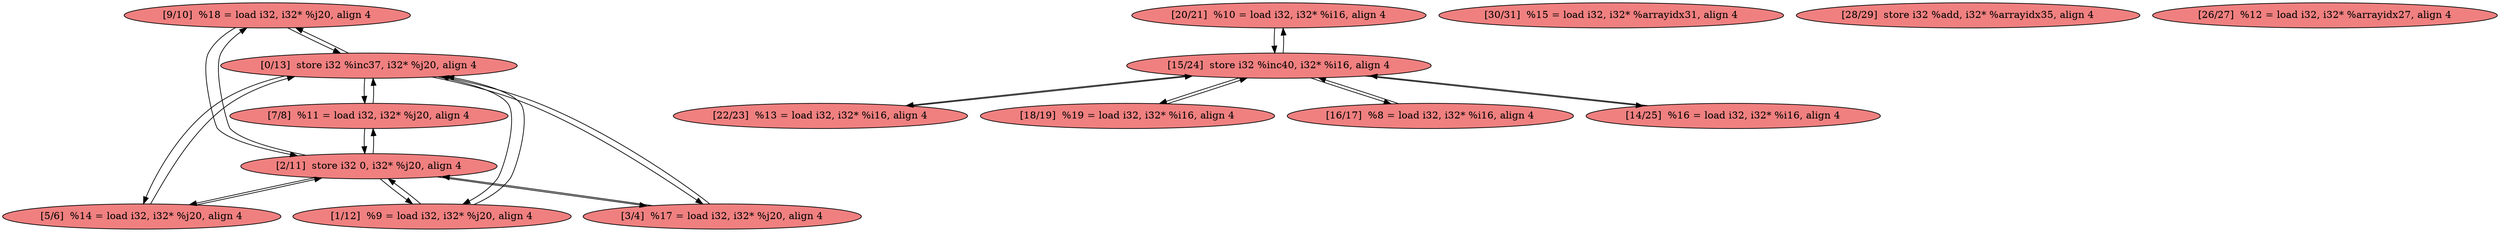 
digraph G {


node263 [fillcolor=lightcoral,label="[9/10]  %18 = load i32, i32* %j20, align 4",shape=ellipse,style=filled ]
node262 [fillcolor=lightcoral,label="[20/21]  %10 = load i32, i32* %i16, align 4",shape=ellipse,style=filled ]
node264 [fillcolor=lightcoral,label="[15/24]  store i32 %inc40, i32* %i16, align 4",shape=ellipse,style=filled ]
node260 [fillcolor=lightcoral,label="[22/23]  %13 = load i32, i32* %i16, align 4",shape=ellipse,style=filled ]
node259 [fillcolor=lightcoral,label="[18/19]  %19 = load i32, i32* %i16, align 4",shape=ellipse,style=filled ]
node258 [fillcolor=lightcoral,label="[5/6]  %14 = load i32, i32* %j20, align 4",shape=ellipse,style=filled ]
node257 [fillcolor=lightcoral,label="[1/12]  %9 = load i32, i32* %j20, align 4",shape=ellipse,style=filled ]
node255 [fillcolor=lightcoral,label="[16/17]  %8 = load i32, i32* %i16, align 4",shape=ellipse,style=filled ]
node250 [fillcolor=lightcoral,label="[3/4]  %17 = load i32, i32* %j20, align 4",shape=ellipse,style=filled ]
node256 [fillcolor=lightcoral,label="[30/31]  %15 = load i32, i32* %arrayidx31, align 4",shape=ellipse,style=filled ]
node249 [fillcolor=lightcoral,label="[0/13]  store i32 %inc37, i32* %j20, align 4",shape=ellipse,style=filled ]
node261 [fillcolor=lightcoral,label="[7/8]  %11 = load i32, i32* %j20, align 4",shape=ellipse,style=filled ]
node253 [fillcolor=lightcoral,label="[28/29]  store i32 %add, i32* %arrayidx35, align 4",shape=ellipse,style=filled ]
node251 [fillcolor=lightcoral,label="[14/25]  %16 = load i32, i32* %i16, align 4",shape=ellipse,style=filled ]
node252 [fillcolor=lightcoral,label="[26/27]  %12 = load i32, i32* %arrayidx27, align 4",shape=ellipse,style=filled ]
node254 [fillcolor=lightcoral,label="[2/11]  store i32 0, i32* %j20, align 4",shape=ellipse,style=filled ]

node255->node264 [ ]
node264->node255 [ ]
node249->node250 [ ]
node250->node249 [ ]
node263->node254 [ ]
node254->node263 [ ]
node254->node258 [ ]
node249->node263 [ ]
node257->node249 [ ]
node257->node254 [ ]
node254->node257 [ ]
node249->node257 [ ]
node249->node258 [ ]
node262->node264 [ ]
node264->node260 [ ]
node264->node259 [ ]
node254->node250 [ ]
node264->node262 [ ]
node263->node249 [ ]
node254->node261 [ ]
node258->node249 [ ]
node259->node264 [ ]
node261->node254 [ ]
node264->node251 [ ]
node260->node264 [ ]
node249->node261 [ ]
node258->node254 [ ]
node250->node254 [ ]
node251->node264 [ ]
node261->node249 [ ]


}
